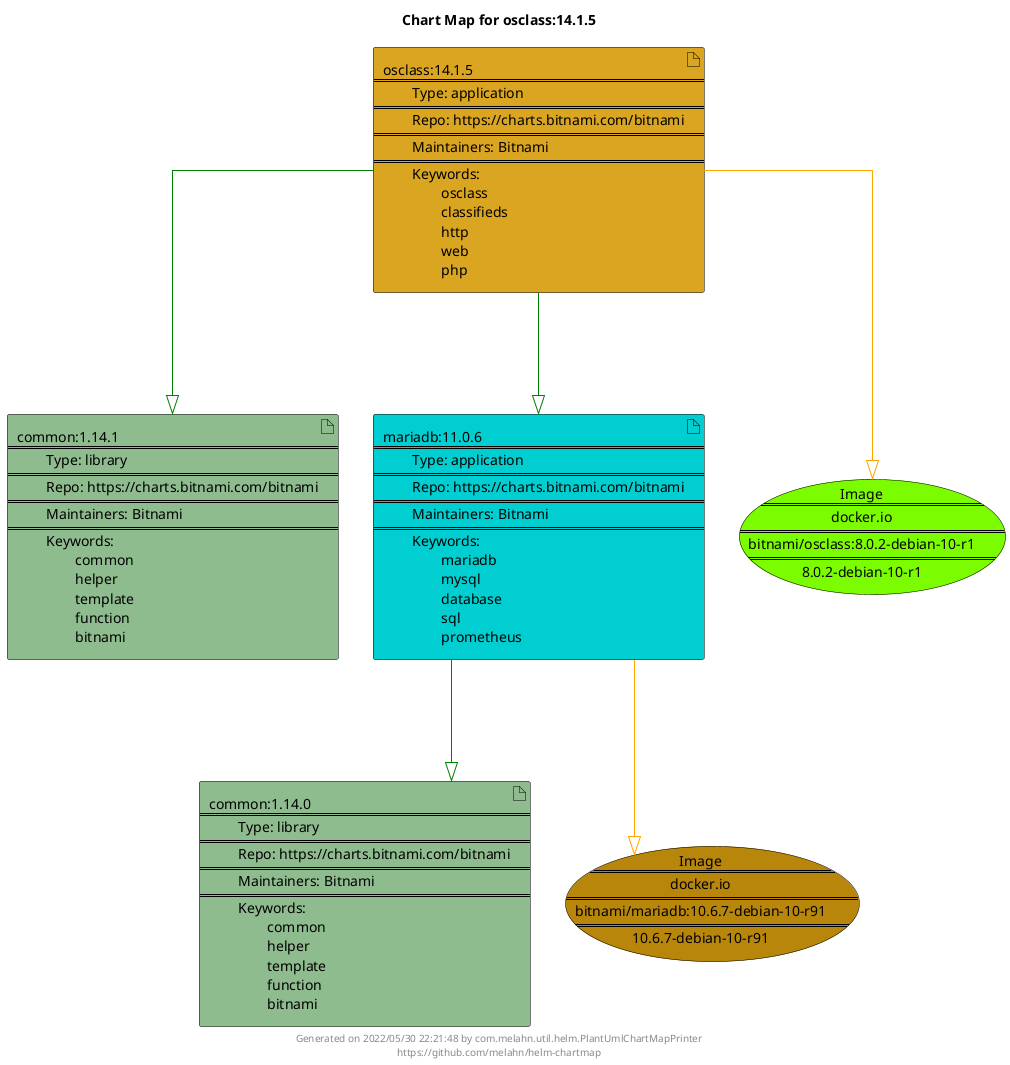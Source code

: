 @startuml
skinparam linetype ortho
skinparam backgroundColor white
skinparam usecaseBorderColor black
skinparam usecaseArrowColor LightSlateGray
skinparam artifactBorderColor black
skinparam artifactArrowColor LightSlateGray

title Chart Map for osclass:14.1.5

'There are 4 referenced Helm Charts
artifact "common:1.14.0\n====\n\tType: library\n====\n\tRepo: https://charts.bitnami.com/bitnami\n====\n\tMaintainers: Bitnami\n====\n\tKeywords: \n\t\tcommon\n\t\thelper\n\t\ttemplate\n\t\tfunction\n\t\tbitnami" as common_1_14_0 #DarkSeaGreen
artifact "common:1.14.1\n====\n\tType: library\n====\n\tRepo: https://charts.bitnami.com/bitnami\n====\n\tMaintainers: Bitnami\n====\n\tKeywords: \n\t\tcommon\n\t\thelper\n\t\ttemplate\n\t\tfunction\n\t\tbitnami" as common_1_14_1 #DarkSeaGreen
artifact "osclass:14.1.5\n====\n\tType: application\n====\n\tRepo: https://charts.bitnami.com/bitnami\n====\n\tMaintainers: Bitnami\n====\n\tKeywords: \n\t\tosclass\n\t\tclassifieds\n\t\thttp\n\t\tweb\n\t\tphp" as osclass_14_1_5 #GoldenRod
artifact "mariadb:11.0.6\n====\n\tType: application\n====\n\tRepo: https://charts.bitnami.com/bitnami\n====\n\tMaintainers: Bitnami\n====\n\tKeywords: \n\t\tmariadb\n\t\tmysql\n\t\tdatabase\n\t\tsql\n\t\tprometheus" as mariadb_11_0_6 #DarkTurquoise

'There are 2 referenced Docker Images
usecase "Image\n====\ndocker.io\n====\nbitnami/osclass:8.0.2-debian-10-r1\n====\n8.0.2-debian-10-r1" as docker_io_bitnami_osclass_8_0_2_debian_10_r1 #LawnGreen
usecase "Image\n====\ndocker.io\n====\nbitnami/mariadb:10.6.7-debian-10-r91\n====\n10.6.7-debian-10-r91" as docker_io_bitnami_mariadb_10_6_7_debian_10_r91 #DarkGoldenRod

'Chart Dependencies
osclass_14_1_5--[#green]-|>mariadb_11_0_6
mariadb_11_0_6--[#green]-|>common_1_14_0
osclass_14_1_5--[#green]-|>common_1_14_1
osclass_14_1_5--[#orange]-|>docker_io_bitnami_osclass_8_0_2_debian_10_r1
mariadb_11_0_6--[#orange]-|>docker_io_bitnami_mariadb_10_6_7_debian_10_r91

center footer Generated on 2022/05/30 22:21:48 by com.melahn.util.helm.PlantUmlChartMapPrinter\nhttps://github.com/melahn/helm-chartmap
@enduml
